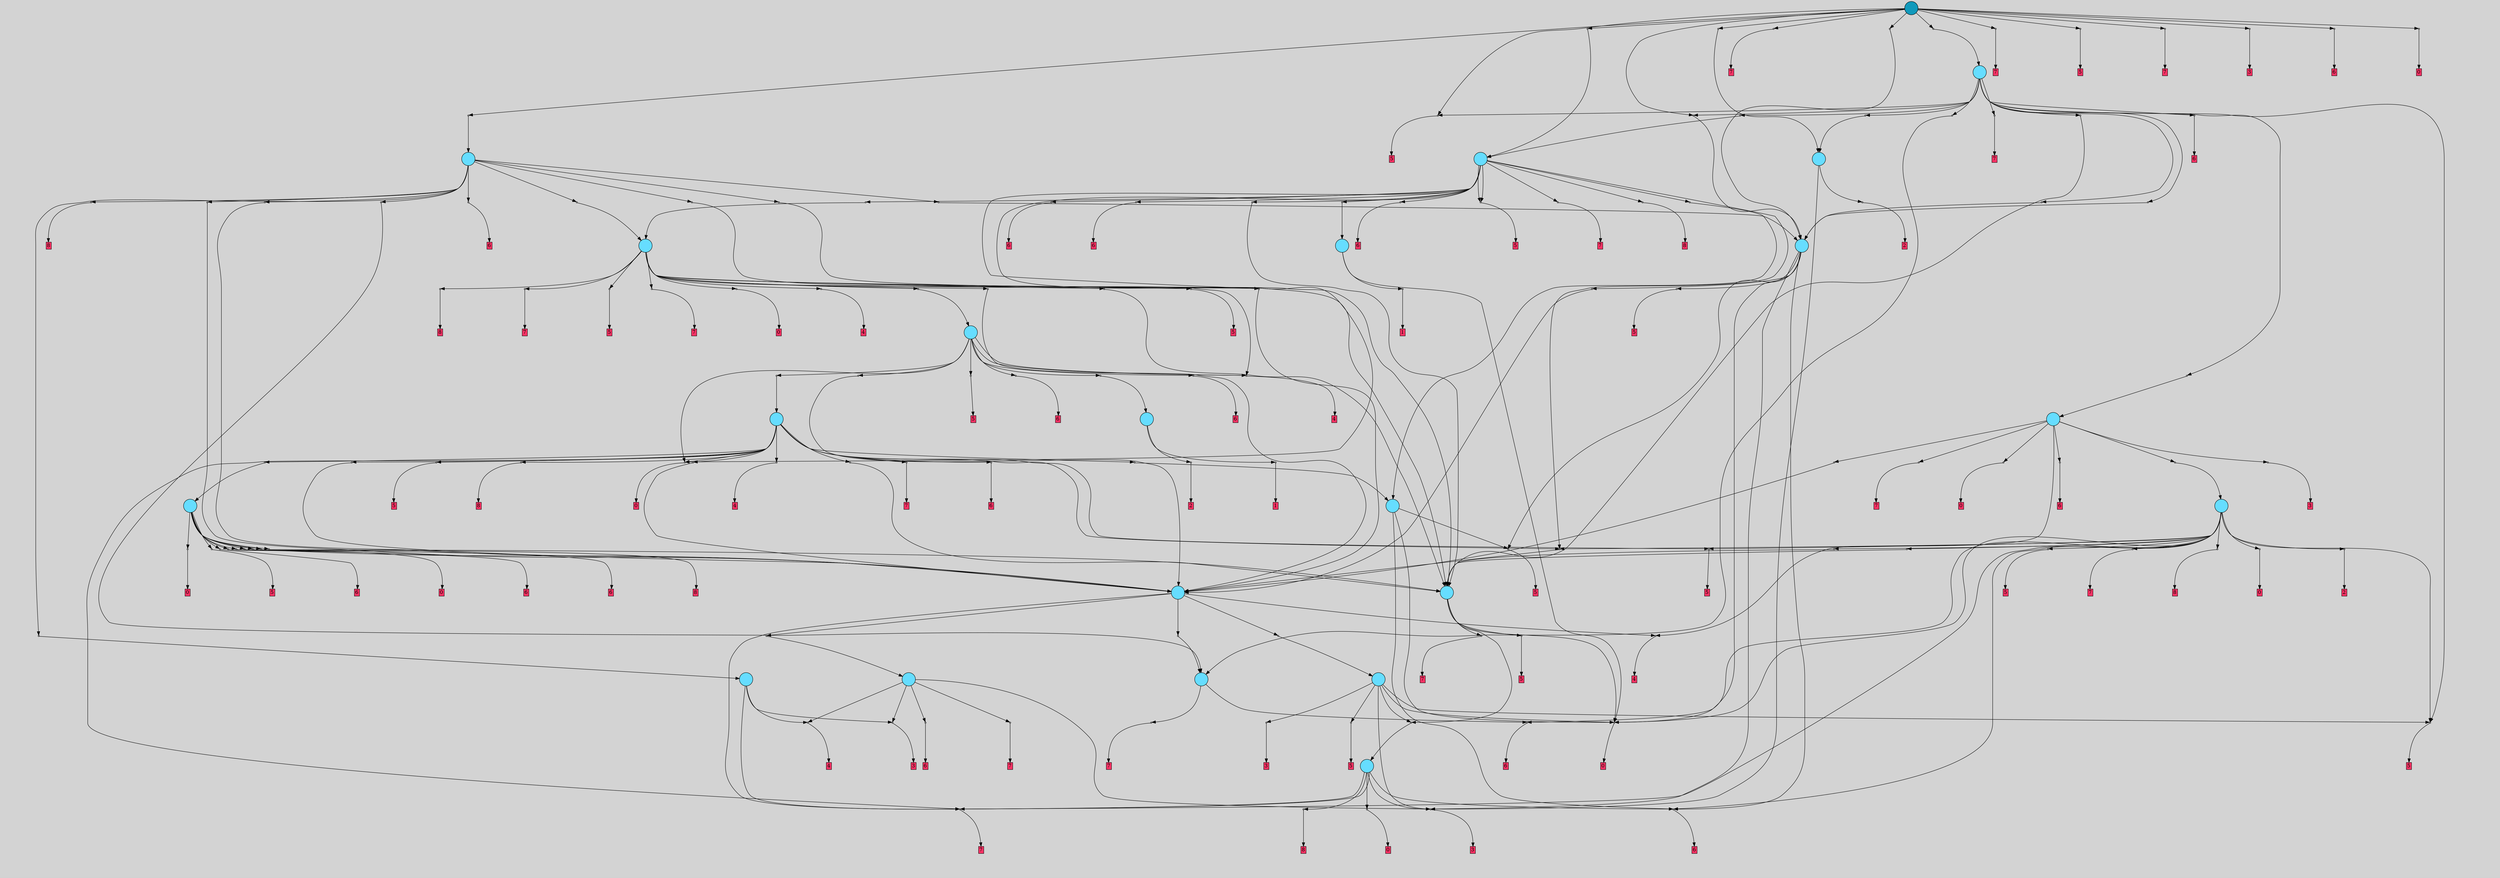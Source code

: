 // File exported with GEGELATI v1.3.1
// On the 2024-04-09 22:13:57
// With the File::TPGGraphDotExporter
digraph{
	graph[pad = "0.212, 0.055" bgcolor = lightgray]
	node[shape=circle style = filled label = ""]
		T0 [fillcolor="#66ddff"]
		T1 [fillcolor="#66ddff"]
		T2 [fillcolor="#66ddff"]
		T3 [fillcolor="#66ddff"]
		T5 [fillcolor="#66ddff"]
		T6 [fillcolor="#66ddff"]
		T15 [fillcolor="#66ddff"]
		T26 [fillcolor="#66ddff"]
		T75 [fillcolor="#66ddff"]
		T90 [fillcolor="#66ddff"]
		T131 [fillcolor="#66ddff"]
		T207 [fillcolor="#66ddff"]
		T268 [fillcolor="#66ddff"]
		T278 [fillcolor="#66ddff"]
		T345 [fillcolor="#66ddff"]
		T347 [fillcolor="#66ddff"]
		T460 [fillcolor="#66ddff"]
		T498 [fillcolor="#66ddff"]
		T608 [fillcolor="#66ddff"]
		T654 [fillcolor="#66ddff"]
		T725 [fillcolor="#66ddff"]
		T749 [fillcolor="#1199bb"]
		P15813 [fillcolor="#cccccc" shape=point] //
		I15813 [shape=box style=invis label="1|1&3|4#0|1#0|6#1|6&#92;n8|0&4|0#3|3#4|3#4|1&#92;n3|0&3|1#2|7#0|6#0|6&#92;n3|0&0|6#3|5#1|6#0|1&#92;n6|5&1|1#3|5#3|0#4|6&#92;n0|3&3|0#0|4#3|3#4|7&#92;n4|0&1|4#2|4#0|1#2|0&#92;n7|3&3|4#4|1#1|0#2|1&#92;n1|7&4|4#3|6#3|3#2|3&#92;n"]
		P15813 -> I15813[style=invis]
		A10304 [fillcolor="#ff3366" shape=box margin=0.03 width=0 height=0 label="0"]
		T0 -> P15813 -> A10304
		P15814 [fillcolor="#cccccc" shape=point] //
		I15814 [shape=box style=invis label="8|5&0|0#3|7#4|0#1|7&#92;n7|4&3|6#4|0#1|5#2|0&#92;n6|0&3|0#4|0#3|5#4|7&#92;n"]
		P15814 -> I15814[style=invis]
		A10305 [fillcolor="#ff3366" shape=box margin=0.03 width=0 height=0 label="1"]
		T0 -> P15814 -> A10305
		P15815 [fillcolor="#cccccc" shape=point] //
		I15815 [shape=box style=invis label="8|0&1|0#2|7#3|1#4|3&#92;n2|5&1|6#3|2#2|2#4|5&#92;n4|4&0|2#0|7#2|1#0|3&#92;n1|4&2|1#2|2#0|0#3|7&#92;n2|4&0|7#3|5#1|0#2|3&#92;n4|0&0|0#4|2#2|0#4|1&#92;n1|0&0|7#0|3#2|7#0|6&#92;n"]
		P15815 -> I15815[style=invis]
		A10306 [fillcolor="#ff3366" shape=box margin=0.03 width=0 height=0 label="1"]
		T1 -> P15815 -> A10306
		P15816 [fillcolor="#cccccc" shape=point] //
		I15816 [shape=box style=invis label="3|6&0|4#3|6#0|2#2|5&#92;n2|7&0|0#0|5#1|5#0|7&#92;n2|0&1|6#2|2#0|2#2|6&#92;n4|1&2|4#4|6#3|4#4|3&#92;n5|2&1|3#1|6#0|2#2|1&#92;n4|7&1|5#1|7#1|2#1|7&#92;n3|5&3|3#0|2#4|3#1|0&#92;n"]
		P15816 -> I15816[style=invis]
		A10307 [fillcolor="#ff3366" shape=box margin=0.03 width=0 height=0 label="2"]
		T1 -> P15816 -> A10307
		P15817 [fillcolor="#cccccc" shape=point] //
		I15817 [shape=box style=invis label="0|0&2|2#3|3#2|4#0|5&#92;n4|6&1|5#3|6#4|7#2|5&#92;n"]
		P15817 -> I15817[style=invis]
		A10308 [fillcolor="#ff3366" shape=box margin=0.03 width=0 height=0 label="2"]
		T2 -> P15817 -> A10308
		P15818 [fillcolor="#cccccc" shape=point] //
		I15818 [shape=box style=invis label="2|0&1|4#4|6#2|6#0|7&#92;n2|4&0|5#2|3#3|4#0|0&#92;n1|2&0|5#4|0#2|5#0|3&#92;n"]
		P15818 -> I15818[style=invis]
		A10309 [fillcolor="#ff3366" shape=box margin=0.03 width=0 height=0 label="3"]
		T2 -> P15818 -> A10309
		P15819 [fillcolor="#cccccc" shape=point] //
		I15819 [shape=box style=invis label="0|5&3|3#1|4#3|1#2|4&#92;n3|4&4|2#2|5#4|7#0|2&#92;n7|7&3|3#1|3#0|6#1|7&#92;n1|0&4|5#2|7#1|1#2|1&#92;n3|2&1|6#3|1#4|6#4|1&#92;n8|6&1|3#4|0#1|6#1|4&#92;n8|6&4|3#0|2#1|2#3|4&#92;n4|2&3|2#2|1#0|7#4|5&#92;n0|1&4|3#0|7#1|1#2|4&#92;n1|4&3|6#0|7#0|4#0|5&#92;n"]
		P15819 -> I15819[style=invis]
		A10310 [fillcolor="#ff3366" shape=box margin=0.03 width=0 height=0 label="3"]
		T3 -> P15819 -> A10310
		P15820 [fillcolor="#cccccc" shape=point] //
		I15820 [shape=box style=invis label="8|6&0|2#4|4#1|4#4|4&#92;n2|6&4|0#1|7#3|2#2|0&#92;n3|2&1|4#4|4#0|4#2|3&#92;n7|0&4|5#4|3#4|3#2|2&#92;n"]
		P15820 -> I15820[style=invis]
		A10311 [fillcolor="#ff3366" shape=box margin=0.03 width=0 height=0 label="4"]
		T3 -> P15820 -> A10311
		P15821 [fillcolor="#cccccc" shape=point] //
		I15821 [shape=box style=invis label="5|2&0|5#3|2#3|4#1|7&#92;n4|7&2|2#1|2#2|4#2|7&#92;n5|2&0|0#4|3#3|3#4|6&#92;n2|3&1|4#1|4#2|0#2|0&#92;n8|4&3|7#1|4#3|3#4|1&#92;n5|5&4|2#2|6#3|6#2|2&#92;n"]
		P15821 -> I15821[style=invis]
		A10312 [fillcolor="#ff3366" shape=box margin=0.03 width=0 height=0 label="5"]
		T5 -> P15821 -> A10312
		P15822 [fillcolor="#cccccc" shape=point] //
		I15822 [shape=box style=invis label="6|3&4|4#1|5#0|7#1|2&#92;n8|7&4|5#1|1#0|5#0|5&#92;n6|2&2|3#4|2#4|6#3|6&#92;n1|7&0|6#0|0#4|6#1|6&#92;n0|2&4|4#0|0#4|4#4|7&#92;n0|7&0|1#0|7#2|1#4|0&#92;n"]
		P15822 -> I15822[style=invis]
		A10313 [fillcolor="#ff3366" shape=box margin=0.03 width=0 height=0 label="6"]
		T5 -> P15822 -> A10313
		P15823 [fillcolor="#cccccc" shape=point] //
		I15823 [shape=box style=invis label="8|4&0|4#0|0#4|1#1|7&#92;n"]
		P15823 -> I15823[style=invis]
		A10314 [fillcolor="#ff3366" shape=box margin=0.03 width=0 height=0 label="6"]
		T6 -> P15823 -> A10314
		P15824 [fillcolor="#cccccc" shape=point] //
		I15824 [shape=box style=invis label="8|2&3|1#1|2#4|1#0|2&#92;n8|3&4|0#4|1#4|2#4|4&#92;n7|4&2|7#4|4#4|3#0|2&#92;n8|0&3|7#1|1#0|5#3|2&#92;n7|3&3|6#0|7#3|5#1|6&#92;n7|7&0|0#4|2#3|5#2|6&#92;n4|5&1|0#2|2#3|6#2|3&#92;n3|2&2|3#2|6#2|6#0|5&#92;n3|0&2|5#1|0#4|4#0|3&#92;n"]
		P15824 -> I15824[style=invis]
		A10315 [fillcolor="#ff3366" shape=box margin=0.03 width=0 height=0 label="7"]
		T6 -> P15824 -> A10315
		P15825 [fillcolor="#cccccc" shape=point] //
		I15825 [shape=box style=invis label="1|5&2|3#1|0#3|7#2|6&#92;n"]
		P15825 -> I15825[style=invis]
		A10316 [fillcolor="#ff3366" shape=box margin=0.03 width=0 height=0 label="7"]
		T3 -> P15825 -> A10316
		T5 -> P15813
		T15 -> P15819
		T15 -> P15820
		T15 -> P15818
		P15826 [fillcolor="#cccccc" shape=point] //
		I15826 [shape=box style=invis label="6|3&4|4#1|5#0|7#1|2&#92;n8|7&4|5#1|1#0|5#3|5&#92;n0|7&0|1#0|7#2|1#4|0&#92;n1|7&0|6#0|0#4|6#1|6&#92;n6|2&2|3#4|2#4|6#3|6&#92;n"]
		P15826 -> I15826[style=invis]
		A10317 [fillcolor="#ff3366" shape=box margin=0.03 width=0 height=0 label="6"]
		T15 -> P15826 -> A10317
		P15827 [fillcolor="#cccccc" shape=point] //
		I15827 [shape=box style=invis label="1|3&2|3#1|0#3|7#2|6&#92;n"]
		P15827 -> I15827[style=invis]
		A10318 [fillcolor="#ff3366" shape=box margin=0.03 width=0 height=0 label="7"]
		T15 -> P15827 -> A10318
		P15828 [fillcolor="#cccccc" shape=point] //
		I15828 [shape=box style=invis label="5|4&1|6#2|3#0|1#1|1&#92;n0|1&4|2#1|1#4|3#4|4&#92;n3|5&0|5#0|2#1|2#1|6&#92;n3|7&2|5#3|7#4|3#3|6&#92;n1|7&2|4#0|7#1|2#3|3&#92;n1|4&0|3#0|6#2|7#1|6&#92;n"]
		P15828 -> I15828[style=invis]
		A10319 [fillcolor="#ff3366" shape=box margin=0.03 width=0 height=0 label="8"]
		T26 -> P15828 -> A10319
		T26 -> P15822
		T26 -> P15818
		P15829 [fillcolor="#cccccc" shape=point] //
		I15829 [shape=box style=invis label="1|1&3|4#0|1#0|6#1|6&#92;n8|0&4|0#3|3#4|3#4|1&#92;n3|0&3|1#2|7#0|6#0|6&#92;n3|0&0|6#3|5#1|6#0|1&#92;n6|5&1|1#3|5#3|0#4|6&#92;n4|0&1|4#2|4#0|1#2|0&#92;n0|3&3|0#0|4#3|3#4|7&#92;n7|3&3|4#4|1#1|0#2|1&#92;n1|7&4|4#4|6#3|3#2|3&#92;n"]
		P15829 -> I15829[style=invis]
		A10320 [fillcolor="#ff3366" shape=box margin=0.03 width=0 height=0 label="0"]
		T26 -> P15829 -> A10320
		T26 -> P15825
		T26 -> P15825
		T75 -> P15813
		P15830 [fillcolor="#cccccc" shape=point] //
		I15830 [shape=box style=invis label="1|2&0|5#4|0#2|4#0|3&#92;n0|2&1|5#0|7#3|4#2|5&#92;n2|0&1|4#4|6#2|6#0|7&#92;n"]
		P15830 -> I15830[style=invis]
		A10321 [fillcolor="#ff3366" shape=box margin=0.03 width=0 height=0 label="3"]
		T75 -> P15830 -> A10321
		P15831 [fillcolor="#cccccc" shape=point] //
		I15831 [shape=box style=invis label="8|4&3|7#1|4#3|3#4|1&#92;n4|7&2|2#1|2#2|4#2|7&#92;n5|2&0|0#4|3#3|3#4|6&#92;n2|3&1|4#1|4#2|0#2|0&#92;n8|1&0|4#3|2#4|7#2|3&#92;n5|2&0|5#3|2#3|4#1|7&#92;n"]
		P15831 -> I15831[style=invis]
		A10322 [fillcolor="#ff3366" shape=box margin=0.03 width=0 height=0 label="5"]
		T75 -> P15831 -> A10322
		P15832 [fillcolor="#cccccc" shape=point] //
		I15832 [shape=box style=invis label="0|6&2|7#4|6#1|1#3|5&#92;n8|7&2|2#0|6#4|6#3|0&#92;n0|2&4|4#1|3#3|4#3|3&#92;n3|6&4|2#2|4#2|7#0|4&#92;n6|7&2|0#1|4#0|5#3|7&#92;n4|0&3|2#4|1#3|1#2|4&#92;n"]
		P15832 -> I15832[style=invis]
		T75 -> P15832 -> T26
		P15833 [fillcolor="#cccccc" shape=point] //
		I15833 [shape=box style=invis label="1|1&2|7#1|3#3|7#3|0&#92;n8|1&3|4#1|3#1|6#0|7&#92;n5|0&2|0#4|5#4|5#1|4&#92;n6|1&3|3#2|5#4|6#1|4&#92;n3|5&1|6#1|4#2|2#1|6&#92;n2|2&0|5#1|3#2|7#2|5&#92;n3|2&0|6#2|2#2|5#3|0&#92;n6|3&4|3#4|3#2|5#0|4&#92;n0|1&0|0#0|6#2|0#1|5&#92;n5|4&2|5#0|1#0|6#2|2&#92;n"]
		P15833 -> I15833[style=invis]
		A10323 [fillcolor="#ff3366" shape=box margin=0.03 width=0 height=0 label="5"]
		T75 -> P15833 -> A10323
		T75 -> P15818
		P15834 [fillcolor="#cccccc" shape=point] //
		I15834 [shape=box style=invis label="1|1&2|7#1|3#0|7#3|0&#92;n8|1&3|4#1|3#1|6#0|7&#92;n5|0&2|0#4|5#4|5#1|4&#92;n6|1&3|3#2|5#4|6#1|4&#92;n3|5&1|6#1|4#2|2#1|6&#92;n2|2&0|5#1|3#2|7#2|5&#92;n6|3&4|3#4|3#2|5#0|4&#92;n0|1&0|0#0|6#2|0#0|5&#92;n5|4&2|5#0|1#0|6#2|2&#92;n"]
		P15834 -> I15834[style=invis]
		A10324 [fillcolor="#ff3366" shape=box margin=0.03 width=0 height=0 label="5"]
		T90 -> P15834 -> A10324
		T90 -> P15832
		P15835 [fillcolor="#cccccc" shape=point] //
		I15835 [shape=box style=invis label="0|2&0|5#3|6#4|4#1|5&#92;n2|0&4|3#1|1#2|7#4|2&#92;n1|7&2|2#4|3#2|1#3|0&#92;n2|6&0|3#0|1#0|1#2|6&#92;n7|6&2|1#2|0#2|2#3|4&#92;n2|3&4|6#0|0#0|5#2|5&#92;n1|4&3|7#1|2#2|3#2|2&#92;n4|2&1|6#3|2#3|4#2|6&#92;n6|5&0|7#1|4#2|3#0|3&#92;n3|5&4|3#2|7#1|0#2|2&#92;n"]
		P15835 -> I15835[style=invis]
		A10325 [fillcolor="#ff3366" shape=box margin=0.03 width=0 height=0 label="7"]
		T90 -> P15835 -> A10325
		T90 -> P15813
		P15836 [fillcolor="#cccccc" shape=point] //
		I15836 [shape=box style=invis label="0|7&0|1#0|7#2|1#4|0&#92;n1|7&4|7#2|2#4|7#1|3&#92;n6|3&4|4#3|5#0|7#1|0&#92;n1|7&0|6#0|0#4|6#1|6&#92;n6|2&2|3#1|2#4|6#3|6&#92;n1|0&3|0#3|7#0|7#1|5&#92;n0|7&4|0#0|3#4|3#0|1&#92;n"]
		P15836 -> I15836[style=invis]
		T131 -> P15836 -> T75
		P15837 [fillcolor="#cccccc" shape=point] //
		I15837 [shape=box style=invis label="3|6&1|7#4|7#4|0#4|3&#92;n6|3&1|7#3|7#0|5#3|5&#92;n2|5&2|2#0|3#1|7#2|6&#92;n6|4&2|2#2|6#0|1#0|3&#92;n6|5&4|6#2|5#3|6#0|6&#92;n"]
		P15837 -> I15837[style=invis]
		A10326 [fillcolor="#ff3366" shape=box margin=0.03 width=0 height=0 label="4"]
		T131 -> P15837 -> A10326
		P15838 [fillcolor="#cccccc" shape=point] //
		I15838 [shape=box style=invis label="3|6&0|4#3|6#0|2#2|5&#92;n2|7&0|0#0|5#1|5#0|7&#92;n4|1&2|4#4|6#3|4#4|1&#92;n5|2&1|3#1|6#0|2#2|1&#92;n3|5&3|3#0|2#4|3#1|0&#92;n4|7&1|5#1|7#1|2#1|7&#92;n"]
		P15838 -> I15838[style=invis]
		T131 -> P15838 -> T6
		T131 -> P15825
		P15839 [fillcolor="#cccccc" shape=point] //
		I15839 [shape=box style=invis label="1|2&0|5#4|0#2|5#4|3&#92;n2|0&2|4#4|6#2|6#0|7&#92;n3|0&2|2#0|2#2|5#2|1&#92;n"]
		P15839 -> I15839[style=invis]
		T131 -> P15839 -> T15
		P15840 [fillcolor="#cccccc" shape=point] //
		I15840 [shape=box style=invis label="7|4&0|1#4|6#3|7#2|0&#92;n0|6&0|1#0|7#2|1#4|0&#92;n6|5&1|4#0|4#1|5#1|7&#92;n6|0&1|3#4|2#4|0#0|6&#92;n1|1&1|5#1|1#1|5#3|2&#92;n6|7&4|4#1|5#2|7#1|6&#92;n8|5&3|6#0|1#4|3#2|7&#92;n5|2&3|0#3|1#0|1#1|2&#92;n"]
		P15840 -> I15840[style=invis]
		T207 -> P15840 -> T131
		T207 -> P15821
		T207 -> P15818
		T207 -> P15813
		P15841 [fillcolor="#cccccc" shape=point] //
		I15841 [shape=box style=invis label="5|2&0|2#4|3#3|3#4|6&#92;n4|7&2|2#1|2#2|4#2|7&#92;n8|4&3|7#1|4#3|3#4|1&#92;n8|1&0|4#3|2#4|7#2|3&#92;n5|2&0|5#3|2#3|4#1|7&#92;n"]
		P15841 -> I15841[style=invis]
		A10327 [fillcolor="#ff3366" shape=box margin=0.03 width=0 height=0 label="5"]
		T207 -> P15841 -> A10327
		T207 -> P15822
		P15842 [fillcolor="#cccccc" shape=point] //
		I15842 [shape=box style=invis label="1|1&3|4#0|1#0|6#1|6&#92;n8|0&4|0#3|3#4|3#4|1&#92;n4|6&2|4#0|2#2|7#1|3&#92;n4|0&1|4#2|4#0|1#2|0&#92;n3|0&0|6#3|5#1|6#0|1&#92;n6|5&1|1#3|5#2|0#4|6&#92;n0|3&3|0#0|4#3|3#4|7&#92;n1|7&4|4#3|6#3|3#2|3&#92;n7|3&3|4#4|1#1|0#2|1&#92;n3|0&3|1#2|7#0|6#0|6&#92;n"]
		P15842 -> I15842[style=invis]
		A10328 [fillcolor="#ff3366" shape=box margin=0.03 width=0 height=0 label="0"]
		T268 -> P15842 -> A10328
		P15843 [fillcolor="#cccccc" shape=point] //
		I15843 [shape=box style=invis label="1|1&0|6#0|7#4|5#1|6&#92;n6|2&0|2#0|3#0|0#2|6&#92;n0|6&4|5#0|0#4|4#4|7&#92;n6|0&0|5#2|3#4|2#0|5&#92;n"]
		P15843 -> I15843[style=invis]
		A10329 [fillcolor="#ff3366" shape=box margin=0.03 width=0 height=0 label="6"]
		T268 -> P15843 -> A10329
		P15844 [fillcolor="#cccccc" shape=point] //
		I15844 [shape=box style=invis label="4|5&3|0#2|6#0|1#3|6&#92;n3|5&0|1#1|5#3|0#1|6&#92;n3|4&4|2#2|5#1|6#1|5&#92;n5|2&0|3#2|4#3|3#1|7&#92;n0|4&3|2#1|1#3|3#1|7&#92;n5|0&3|0#4|3#1|1#4|6&#92;n5|2&0|3#2|3#2|1#1|2&#92;n1|3&0|5#0|5#0|4#4|3&#92;n"]
		P15844 -> I15844[style=invis]
		A10330 [fillcolor="#ff3366" shape=box margin=0.03 width=0 height=0 label="6"]
		T268 -> P15844 -> A10330
		P15845 [fillcolor="#cccccc" shape=point] //
		I15845 [shape=box style=invis label="1|1&3|4#0|1#0|6#1|6&#92;n8|0&4|0#3|3#4|3#4|1&#92;n6|5&1|1#2|5#3|0#4|6&#92;n3|0&0|6#3|5#1|6#0|1&#92;n3|0&3|1#2|7#0|6#0|6&#92;n0|3&3|0#0|4#3|3#4|7&#92;n7|3&3|4#4|1#1|0#2|1&#92;n1|7&4|4#3|6#3|3#2|3&#92;n1|1&1|7#2|1#4|0#2|6&#92;n"]
		P15845 -> I15845[style=invis]
		A10331 [fillcolor="#ff3366" shape=box margin=0.03 width=0 height=0 label="0"]
		T268 -> P15845 -> A10331
		P15846 [fillcolor="#cccccc" shape=point] //
		I15846 [shape=box style=invis label="2|0&3|2#1|5#2|1#4|5&#92;n1|6&1|7#3|7#2|0#3|0&#92;n6|7&4|7#2|2#1|4#2|1&#92;n3|1&1|6#4|4#2|2#1|6&#92;n1|6&4|2#1|5#3|4#2|0&#92;n5|2&1|0#4|3#1|6#4|5&#92;n2|6&1|3#2|1#1|7#1|7&#92;n1|2&4|7#0|3#3|7#3|0&#92;n"]
		P15846 -> I15846[style=invis]
		A10332 [fillcolor="#ff3366" shape=box margin=0.03 width=0 height=0 label="5"]
		T268 -> P15846 -> A10332
		P15847 [fillcolor="#cccccc" shape=point] //
		I15847 [shape=box style=invis label="1|1&1|5#1|1#1|5#3|2&#92;n7|4&0|1#4|6#3|7#2|0&#92;n6|5&1|4#0|4#1|5#1|7&#92;n2|4&3|7#3|4#3|3#2|4&#92;n0|6&0|1#0|7#2|1#4|0&#92;n6|7&4|4#1|5#2|7#1|6&#92;n6|0&1|3#4|2#4|0#0|6&#92;n"]
		P15847 -> I15847[style=invis]
		T268 -> P15847 -> T131
		P15848 [fillcolor="#cccccc" shape=point] //
		I15848 [shape=box style=invis label="0|2&3|4#0|0#4|4#4|7&#92;n5|0&3|5#4|1#2|4#3|3&#92;n4|3&0|2#2|6#1|4#0|7&#92;n5|7&4|5#1|1#0|5#0|5&#92;n4|3&1|1#1|0#4|3#4|7&#92;n0|1&4|0#4|4#0|7#1|7&#92;n4|2&0|6#0|0#4|0#1|6&#92;n6|2&2|3#4|2#0|6#3|6&#92;n"]
		P15848 -> I15848[style=invis]
		A10333 [fillcolor="#ff3366" shape=box margin=0.03 width=0 height=0 label="6"]
		T268 -> P15848 -> A10333
		P15849 [fillcolor="#cccccc" shape=point] //
		I15849 [shape=box style=invis label="5|4&2|5#3|1#0|6#2|2&#92;n5|0&2|0#4|5#4|5#1|4&#92;n0|4&0|0#0|6#2|0#1|7&#92;n6|4&4|6#2|1#0|7#1|5&#92;n8|2&0|2#1|3#1|7#2|5&#92;n8|1&3|4#0|3#1|6#0|7&#92;n3|0&0|0#3|3#0|5#3|3&#92;n0|6&4|4#4|6#2|1#0|3&#92;n6|3&1|3#4|3#2|5#2|4&#92;n8|0&2|6#3|1#2|1#2|6&#92;n"]
		P15849 -> I15849[style=invis]
		T268 -> P15849 -> T90
		P15850 [fillcolor="#cccccc" shape=point] //
		I15850 [shape=box style=invis label="1|3&4|0#1|3#0|1#3|2&#92;n0|1&2|4#1|7#4|1#4|2&#92;n7|0&0|7#2|0#0|3#3|0&#92;n"]
		P15850 -> I15850[style=invis]
		A10334 [fillcolor="#ff3366" shape=box margin=0.03 width=0 height=0 label="8"]
		T268 -> P15850 -> A10334
		P15851 [fillcolor="#cccccc" shape=point] //
		I15851 [shape=box style=invis label="5|0&2|0#4|5#4|5#1|4&#92;n3|3&0|5#3|1#0|1#1|3&#92;n5|4&2|5#3|1#0|6#2|2&#92;n0|1&0|0#0|6#2|0#1|7&#92;n8|2&0|2#1|3#1|7#2|5&#92;n8|1&3|4#0|3#1|6#0|7&#92;n3|0&0|0#3|3#0|5#3|3&#92;n8|0&2|6#3|1#2|1#2|6&#92;n6|3&1|3#4|3#2|5#2|4&#92;n0|6&4|6#4|6#2|1#0|3&#92;n"]
		P15851 -> I15851[style=invis]
		T278 -> P15851 -> T90
		P15852 [fillcolor="#cccccc" shape=point] //
		I15852 [shape=box style=invis label="1|1&2|7#1|3#3|7#3|0&#92;n8|1&3|4#1|3#1|6#0|7&#92;n5|4&2|5#0|1#0|6#2|2&#92;n6|1&3|3#2|5#4|6#1|4&#92;n3|5&1|6#1|4#2|6#1|6&#92;n5|0&2|1#3|5#0|6#4|5&#92;n5|0&2|0#4|5#4|6#1|4&#92;n3|2&0|6#2|2#2|5#3|0&#92;n6|3&4|3#4|3#2|5#0|4&#92;n0|1&0|0#0|6#2|0#1|5&#92;n"]
		P15852 -> I15852[style=invis]
		A10335 [fillcolor="#ff3366" shape=box margin=0.03 width=0 height=0 label="5"]
		T278 -> P15852 -> A10335
		P15853 [fillcolor="#cccccc" shape=point] //
		I15853 [shape=box style=invis label="0|0&3|1#0|5#4|7#2|6&#92;n"]
		P15853 -> I15853[style=invis]
		A10336 [fillcolor="#ff3366" shape=box margin=0.03 width=0 height=0 label="7"]
		T278 -> P15853 -> A10336
		P15854 [fillcolor="#cccccc" shape=point] //
		I15854 [shape=box style=invis label="2|0&3|2#1|5#2|1#4|5&#92;n1|6&1|7#4|7#2|0#3|0&#92;n3|1&1|6#4|4#2|2#1|6&#92;n1|2&4|7#0|3#3|7#3|0&#92;n5|2&1|0#4|3#1|6#4|5&#92;n2|6&1|3#2|1#1|7#1|7&#92;n1|6&4|2#1|5#3|4#2|0&#92;n"]
		P15854 -> I15854[style=invis]
		A10337 [fillcolor="#ff3366" shape=box margin=0.03 width=0 height=0 label="5"]
		T278 -> P15854 -> A10337
		T278 -> P15833
		P15855 [fillcolor="#cccccc" shape=point] //
		I15855 [shape=box style=invis label="7|0&0|7#2|0#0|3#3|0&#92;n0|1&2|4#1|7#4|1#4|2&#92;n5|3&4|5#4|5#1|2#1|6&#92;n1|4&4|0#1|3#0|1#3|2&#92;n"]
		P15855 -> I15855[style=invis]
		A10338 [fillcolor="#ff3366" shape=box margin=0.03 width=0 height=0 label="8"]
		T278 -> P15855 -> A10338
		P15856 [fillcolor="#cccccc" shape=point] //
		I15856 [shape=box style=invis label="7|4&0|1#4|6#3|7#2|0&#92;n3|5&0|0#1|4#3|6#0|7&#92;n1|1&1|5#1|1#3|5#3|2&#92;n6|5&1|4#0|4#1|5#1|7&#92;n0|6&0|1#0|7#2|1#4|0&#92;n6|0&1|3#4|2#4|0#0|6&#92;n6|7&4|4#1|5#2|7#1|6&#92;n1|7&4|7#3|7#0|0#3|2&#92;n"]
		P15856 -> I15856[style=invis]
		T278 -> P15856 -> T131
		T278 -> P15822
		P15857 [fillcolor="#cccccc" shape=point] //
		I15857 [shape=box style=invis label="8|0&4|0#3|3#2|3#4|1&#92;n7|3&3|4#4|1#1|0#2|1&#92;n0|3&3|0#0|4#3|3#4|7&#92;n6|5&1|1#3|5#3|0#4|6&#92;n3|0&0|6#3|5#1|6#0|1&#92;n4|0&1|4#2|4#0|1#2|0&#92;n3|0&3|1#2|7#0|6#0|6&#92;n1|7&4|4#3|6#3|7#2|3&#92;n1|1&4|5#4|5#4|3#1|6&#92;n"]
		P15857 -> I15857[style=invis]
		A10339 [fillcolor="#ff3366" shape=box margin=0.03 width=0 height=0 label="0"]
		T278 -> P15857 -> A10339
		T278 -> P15825
		P15858 [fillcolor="#cccccc" shape=point] //
		I15858 [shape=box style=invis label="5|0&2|7#4|5#4|5#1|4&#92;n3|3&0|5#3|1#0|1#1|3&#92;n5|4&2|5#3|1#0|6#2|2&#92;n0|1&0|0#0|6#2|0#1|7&#92;n0|6&4|6#4|6#2|1#0|3&#92;n3|0&0|0#3|3#0|5#3|3&#92;n8|0&2|6#3|1#2|1#2|6&#92;n6|3&1|3#4|3#2|5#2|4&#92;n8|2&0|2#1|3#1|7#2|5&#92;n"]
		P15858 -> I15858[style=invis]
		T278 -> P15858 -> T90
		T278 -> P15813
		P15859 [fillcolor="#cccccc" shape=point] //
		I15859 [shape=box style=invis label="3|1&4|6#1|6#3|1#2|4&#92;n6|4&3|0#2|0#2|3#1|1&#92;n4|1&1|5#4|5#2|7#3|5&#92;n3|6&1|3#0|2#3|2#2|1&#92;n4|0&3|0#0|6#4|4#2|2&#92;n"]
		P15859 -> I15859[style=invis]
		A10340 [fillcolor="#ff3366" shape=box margin=0.03 width=0 height=0 label="2"]
		T278 -> P15859 -> A10340
		T278 -> P15823
		T345 -> P15837
		P15860 [fillcolor="#cccccc" shape=point] //
		I15860 [shape=box style=invis label="1|0&0|6#4|7#3|5#0|3&#92;n"]
		P15860 -> I15860[style=invis]
		A10341 [fillcolor="#ff3366" shape=box margin=0.03 width=0 height=0 label="3"]
		T345 -> P15860 -> A10341
		P15861 [fillcolor="#cccccc" shape=point] //
		I15861 [shape=box style=invis label="1|5&1|3#1|0#4|7#2|6&#92;n2|3&2|4#4|5#4|0#4|0&#92;n6|0&1|4#2|0#1|6#2|4&#92;n4|5&1|0#0|4#1|7#3|1&#92;n8|3&3|0#2|0#0|4#2|3&#92;n"]
		P15861 -> I15861[style=invis]
		A10342 [fillcolor="#ff3366" shape=box margin=0.03 width=0 height=0 label="7"]
		T345 -> P15861 -> A10342
		P15862 [fillcolor="#cccccc" shape=point] //
		I15862 [shape=box style=invis label="4|0&1|4#2|4#0|1#0|0&#92;n3|1&4|4#0|0#1|4#2|2&#92;n8|7&1|0#2|4#1|4#0|0&#92;n8|1&1|6#4|6#0|7#0|6&#92;n3|0&0|6#3|5#1|6#0|1&#92;n"]
		P15862 -> I15862[style=invis]
		A10343 [fillcolor="#ff3366" shape=box margin=0.03 width=0 height=0 label="0"]
		T345 -> P15862 -> A10343
		P15863 [fillcolor="#cccccc" shape=point] //
		I15863 [shape=box style=invis label="6|2&0|3#4|2#4|6#3|6&#92;n6|0&1|2#4|5#3|5#1|6&#92;n6|3&4|4#1|5#0|7#1|2&#92;n6|5&4|5#3|2#2|6#0|6&#92;n"]
		P15863 -> I15863[style=invis]
		T345 -> P15863 -> T278
		P15864 [fillcolor="#cccccc" shape=point] //
		I15864 [shape=box style=invis label="6|7&4|4#1|5#2|7#1|6&#92;n7|4&0|1#4|6#3|7#3|0&#92;n0|6&2|1#0|7#2|1#4|0&#92;n6|0&1|3#4|2#4|0#0|6&#92;n1|3&4|7#0|7#3|2#2|7&#92;n1|0&0|6#2|0#4|3#0|4&#92;n1|7&4|7#3|7#0|0#3|2&#92;n7|1&4|3#4|2#3|5#3|4&#92;n"]
		P15864 -> I15864[style=invis]
		T345 -> P15864 -> T131
		P15865 [fillcolor="#cccccc" shape=point] //
		I15865 [shape=box style=invis label="5|6&4|4#0|4#4|0#2|5&#92;n1|3&2|3#2|2#3|0#3|0&#92;n4|4&3|4#2|1#2|3#1|0&#92;n8|7&0|2#3|0#2|1#4|1&#92;n0|2&4|4#0|3#4|4#1|7&#92;n5|0&3|7#1|6#3|7#4|6&#92;n1|2&2|5#1|7#3|1#4|6&#92;n2|6&3|1#4|5#1|7#4|2&#92;n"]
		P15865 -> I15865[style=invis]
		A10344 [fillcolor="#ff3366" shape=box margin=0.03 width=0 height=0 label="6"]
		T345 -> P15865 -> A10344
		P15866 [fillcolor="#cccccc" shape=point] //
		I15866 [shape=box style=invis label="1|0&2|1#1|5#2|1#1|0&#92;n6|4&2|2#2|6#0|1#0|3&#92;n2|5&2|2#0|3#1|7#2|6&#92;n6|3&1|7#3|7#0|5#1|5&#92;n6|5&4|6#2|5#3|6#1|6&#92;n"]
		P15866 -> I15866[style=invis]
		A10345 [fillcolor="#ff3366" shape=box margin=0.03 width=0 height=0 label="4"]
		T347 -> P15866 -> A10345
		T347 -> P15854
		P15867 [fillcolor="#cccccc" shape=point] //
		I15867 [shape=box style=invis label="0|0&2|1#4|1#4|5#3|7&#92;n8|6&0|1#3|4#4|1#0|2&#92;n6|5&2|5#4|1#3|4#1|0&#92;n"]
		P15867 -> I15867[style=invis]
		T347 -> P15867 -> T5
		T347 -> P15856
		P15868 [fillcolor="#cccccc" shape=point] //
		I15868 [shape=box style=invis label="0|1&3|5#1|1#0|5#4|1&#92;n4|1&3|4#4|2#2|0#4|0&#92;n0|6&0|4#4|3#2|3#4|6&#92;n1|5&4|2#0|5#1|1#1|5&#92;n5|0&1|3#2|1#4|7#4|5&#92;n"]
		P15868 -> I15868[style=invis]
		A10346 [fillcolor="#ff3366" shape=box margin=0.03 width=0 height=0 label="7"]
		T347 -> P15868 -> A10346
		P15869 [fillcolor="#cccccc" shape=point] //
		I15869 [shape=box style=invis label="1|1&3|4#0|4#0|6#1|6&#92;n7|6&3|0#2|6#2|1#3|3&#92;n4|0&1|4#2|4#0|1#2|0&#92;n3|0&3|1#2|7#0|6#0|6&#92;n6|5&1|1#3|5#3|0#4|6&#92;n7|3&3|4#4|4#1|0#2|1&#92;n8|0&0|0#3|3#4|3#4|1&#92;n6|1&0|1#3|4#3|5#3|3&#92;n1|7&4|4#3|6#3|3#2|3&#92;n0|3&3|0#0|4#3|3#4|7&#92;n"]
		P15869 -> I15869[style=invis]
		A10347 [fillcolor="#ff3366" shape=box margin=0.03 width=0 height=0 label="0"]
		T347 -> P15869 -> A10347
		P15870 [fillcolor="#cccccc" shape=point] //
		I15870 [shape=box style=invis label="2|0&1|3#2|7#3|5#1|4&#92;n8|2&4|4#2|0#4|7#2|0&#92;n8|7&2|6#4|6#2|5#2|3&#92;n8|3&0|2#2|3#2|0#0|4&#92;n"]
		P15870 -> I15870[style=invis]
		T347 -> P15870 -> T131
		P15871 [fillcolor="#cccccc" shape=point] //
		I15871 [shape=box style=invis label="0|2&4|4#0|3#4|4#1|7&#92;n1|3&2|3#2|2#3|0#3|0&#92;n4|4&3|4#2|1#2|3#1|0&#92;n8|7&0|2#3|0#2|1#4|6&#92;n5|6&4|4#0|4#4|0#2|5&#92;n5|0&3|7#1|6#3|7#4|6&#92;n1|2&2|5#1|7#3|1#4|6&#92;n2|6&3|1#4|5#1|7#4|2&#92;n"]
		P15871 -> I15871[style=invis]
		A10348 [fillcolor="#ff3366" shape=box margin=0.03 width=0 height=0 label="6"]
		T347 -> P15871 -> A10348
		P15872 [fillcolor="#cccccc" shape=point] //
		I15872 [shape=box style=invis label="5|0&2|0#4|5#4|5#1|4&#92;n5|4&2|5#3|1#0|6#2|2&#92;n0|4&0|0#0|6#2|0#1|7&#92;n6|4&4|6#2|1#0|7#1|5&#92;n8|2&0|2#1|3#1|7#2|5&#92;n8|1&3|4#0|3#1|6#0|7&#92;n3|0&0|0#3|3#0|5#3|3&#92;n0|6&4|6#4|6#2|1#0|3&#92;n6|3&1|3#4|3#2|5#2|4&#92;n8|0&2|6#3|1#2|1#2|6&#92;n"]
		P15872 -> I15872[style=invis]
		T347 -> P15872 -> T90
		P15873 [fillcolor="#cccccc" shape=point] //
		I15873 [shape=box style=invis label="5|3&4|5#4|5#1|2#1|6&#92;n0|1&2|4#1|7#4|1#4|2&#92;n1|3&4|2#4|0#0|4#4|4&#92;n1|4&4|0#1|3#0|1#3|2&#92;n7|0&0|7#2|0#0|3#3|0&#92;n"]
		P15873 -> I15873[style=invis]
		T347 -> P15873 -> T268
		P15874 [fillcolor="#cccccc" shape=point] //
		I15874 [shape=box style=invis label="2|0&3|3#4|4#0|6#2|6&#92;n6|5&2|5#4|1#3|4#1|0&#92;n0|0&2|1#1|1#4|5#3|7&#92;n"]
		P15874 -> I15874[style=invis]
		A10349 [fillcolor="#ff3366" shape=box margin=0.03 width=0 height=0 label="5"]
		T347 -> P15874 -> A10349
		P15875 [fillcolor="#cccccc" shape=point] //
		I15875 [shape=box style=invis label="2|0&3|7#2|6#4|3#1|6&#92;n7|0&0|7#2|0#0|0#4|0&#92;n0|1&2|4#1|7#4|1#1|2&#92;n5|4&3|1#4|7#4|7#2|6&#92;n1|4&4|0#1|3#0|1#3|2&#92;n5|3&4|5#4|5#1|4#1|5&#92;n0|4&2|1#3|6#0|7#0|3&#92;n"]
		P15875 -> I15875[style=invis]
		A10350 [fillcolor="#ff3366" shape=box margin=0.03 width=0 height=0 label="8"]
		T347 -> P15875 -> A10350
		T347 -> P15825
		P15876 [fillcolor="#cccccc" shape=point] //
		I15876 [shape=box style=invis label="7|4&0|1#4|6#3|7#2|0&#92;n3|5&0|0#1|4#3|6#0|7&#92;n0|4&2|7#2|6#1|2#3|6&#92;n0|6&0|1#0|7#2|1#4|0&#92;n6|5&1|4#0|4#1|5#1|7&#92;n1|1&1|5#1|1#3|5#3|2&#92;n6|0&1|3#4|2#4|0#2|6&#92;n6|7&4|4#1|5#2|7#1|6&#92;n1|7&4|7#3|7#0|0#3|2&#92;n"]
		P15876 -> I15876[style=invis]
		T347 -> P15876 -> T131
		P15877 [fillcolor="#cccccc" shape=point] //
		I15877 [shape=box style=invis label="1|0&1|0#4|0#4|0#0|0&#92;n6|3&4|4#1|5#1|7#1|2&#92;n6|2&0|3#4|2#4|6#3|6&#92;n8|2&1|2#2|5#0|5#4|1&#92;n6|0&1|5#4|5#3|5#1|6&#92;n6|5&4|5#3|2#2|6#0|6&#92;n"]
		P15877 -> I15877[style=invis]
		T460 -> P15877 -> T347
		P15878 [fillcolor="#cccccc" shape=point] //
		I15878 [shape=box style=invis label="1|0&2|3#1|0#3|7#2|6&#92;n6|6&2|7#3|3#1|2#3|4&#92;n"]
		P15878 -> I15878[style=invis]
		T460 -> P15878 -> T1
		P15879 [fillcolor="#cccccc" shape=point] //
		I15879 [shape=box style=invis label="2|4&0|1#4|6#3|7#3|0&#92;n1|1&1|5#1|1#1|7#3|2&#92;n0|0&3|7#3|0#1|5#0|7&#92;n6|5&1|4#0|6#1|5#1|7&#92;n2|7&2|1#3|1#3|7#2|5&#92;n8|6&0|2#4|5#0|7#4|0&#92;n3|3&0|2#4|3#1|5#4|5&#92;n1|4&2|2#4|6#0|5#4|3&#92;n4|4&2|5#2|7#0|5#1|7&#92;n8|7&2|6#0|1#4|3#2|7&#92;n"]
		P15879 -> I15879[style=invis]
		T460 -> P15879 -> T131
		P15880 [fillcolor="#cccccc" shape=point] //
		I15880 [shape=box style=invis label="6|0&3|1#0|2#0|4#3|7&#92;n8|1&3|4#1|3#1|6#0|7&#92;n6|1&3|3#2|5#4|6#1|4&#92;n2|2&0|5#1|3#2|7#2|5&#92;n0|1&0|0#0|4#2|5#1|5&#92;n6|6&4|3#3|4#1|6#1|4&#92;n3|2&0|6#2|2#2|5#3|0&#92;n5|4&2|5#0|1#0|6#2|2&#92;n8|3&1|0#2|4#2|0#1|0&#92;n"]
		P15880 -> I15880[style=invis]
		A10351 [fillcolor="#ff3366" shape=box margin=0.03 width=0 height=0 label="5"]
		T460 -> P15880 -> A10351
		P15881 [fillcolor="#cccccc" shape=point] //
		I15881 [shape=box style=invis label="6|5&2|2#2|3#4|5#0|4&#92;n8|3&0|1#3|7#2|1#4|0&#92;n5|7&4|3#0|6#3|1#0|3&#92;n0|0&0|5#1|6#2|5#2|5&#92;n"]
		P15881 -> I15881[style=invis]
		A10352 [fillcolor="#ff3366" shape=box margin=0.03 width=0 height=0 label="6"]
		T460 -> P15881 -> A10352
		T460 -> P15869
		P15882 [fillcolor="#cccccc" shape=point] //
		I15882 [shape=box style=invis label="2|7&3|0#2|5#2|3#2|1&#92;n4|4&3|4#2|1#2|3#1|0&#92;n1|2&2|5#1|7#3|1#4|6&#92;n5|6&4|4#0|4#4|0#2|5&#92;n0|2&4|4#0|3#4|4#1|7&#92;n5|0&3|6#1|6#3|7#4|6&#92;n8|7&0|2#3|0#2|1#4|1&#92;n2|3&3|1#4|5#1|7#4|2&#92;n1|1&4|1#0|1#4|6#2|3&#92;n"]
		P15882 -> I15882[style=invis]
		A10353 [fillcolor="#ff3366" shape=box margin=0.03 width=0 height=0 label="6"]
		T460 -> P15882 -> A10353
		P15883 [fillcolor="#cccccc" shape=point] //
		I15883 [shape=box style=invis label="4|2&1|0#3|1#3|2#4|7&#92;n6|3&2|7#3|7#1|5#3|5&#92;n1|0&2|0#4|0#0|5#1|3&#92;n6|5&4|6#2|5#3|6#0|6&#92;n2|5&2|2#0|3#1|7#2|4&#92;n"]
		P15883 -> I15883[style=invis]
		A10354 [fillcolor="#ff3366" shape=box margin=0.03 width=0 height=0 label="4"]
		T460 -> P15883 -> A10354
		T460 -> P15883
		T498 -> P15883
		P15884 [fillcolor="#cccccc" shape=point] //
		I15884 [shape=box style=invis label="0|7&0|3#1|6#0|2#3|0&#92;n"]
		P15884 -> I15884[style=invis]
		A10355 [fillcolor="#ff3366" shape=box margin=0.03 width=0 height=0 label="8"]
		T498 -> P15884 -> A10355
		P15885 [fillcolor="#cccccc" shape=point] //
		I15885 [shape=box style=invis label="5|0&2|0#4|5#4|5#1|4&#92;n3|3&0|5#3|1#0|1#1|3&#92;n8|0&2|6#3|1#2|1#2|6&#92;n0|1&0|5#0|6#2|0#1|7&#92;n8|2&0|2#1|3#1|7#2|5&#92;n8|1&3|4#0|3#1|6#0|7&#92;n3|0&0|0#3|3#0|5#3|3&#92;n5|4&2|5#3|1#0|6#2|2&#92;n6|3&1|3#4|3#2|5#2|4&#92;n0|6&4|6#4|6#2|1#0|3&#92;n"]
		P15885 -> I15885[style=invis]
		T498 -> P15885 -> T90
		P15886 [fillcolor="#cccccc" shape=point] //
		I15886 [shape=box style=invis label="0|0&3|1#0|3#4|7#2|6&#92;n4|5&0|3#3|4#1|6#2|1&#92;n"]
		P15886 -> I15886[style=invis]
		A10356 [fillcolor="#ff3366" shape=box margin=0.03 width=0 height=0 label="7"]
		T498 -> P15886 -> A10356
		P15887 [fillcolor="#cccccc" shape=point] //
		I15887 [shape=box style=invis label="1|2&4|7#0|3#3|7#3|0&#92;n2|0&3|2#1|5#2|1#4|5&#92;n1|6&1|7#4|7#2|0#3|0&#92;n3|1&1|6#4|4#2|2#1|6&#92;n7|4&4|0#3|4#3|6#2|0&#92;n5|4&1|0#4|3#1|6#4|5&#92;n2|6&1|3#2|1#1|7#1|7&#92;n1|6&4|2#1|5#3|4#2|0&#92;n"]
		P15887 -> I15887[style=invis]
		A10357 [fillcolor="#ff3366" shape=box margin=0.03 width=0 height=0 label="5"]
		T498 -> P15887 -> A10357
		P15888 [fillcolor="#cccccc" shape=point] //
		I15888 [shape=box style=invis label="0|0&3|1#0|5#4|7#3|6&#92;n3|4&3|6#1|5#2|1#3|3&#92;n"]
		P15888 -> I15888[style=invis]
		A10358 [fillcolor="#ff3366" shape=box margin=0.03 width=0 height=0 label="7"]
		T498 -> P15888 -> A10358
		P15889 [fillcolor="#cccccc" shape=point] //
		I15889 [shape=box style=invis label="3|2&3|7#2|4#3|7#2|2&#92;n6|0&1|3#4|5#3|7#4|6&#92;n6|5&2|2#4|2#2|3#4|3&#92;n3|0&1|5#0|3#2|1#4|0&#92;n"]
		P15889 -> I15889[style=invis]
		T498 -> P15889 -> T460
		P15890 [fillcolor="#cccccc" shape=point] //
		I15890 [shape=box style=invis label="0|6&0|3#0|6#1|6#3|2&#92;n0|0&0|5#3|1#0|2#0|6&#92;n2|6&1|5#1|1#1|5#2|2&#92;n7|2&0|4#2|0#4|3#0|6&#92;n7|7&0|3#2|2#0|4#0|2&#92;n1|7&2|6#1|6#3|0#4|0&#92;n8|1&0|1#4|0#2|7#2|0&#92;n1|7&2|1#4|7#2|5#0|7&#92;n3|3&3|1#3|1#0|7#0|5&#92;n"]
		P15890 -> I15890[style=invis]
		T498 -> P15890 -> T131
		P15891 [fillcolor="#cccccc" shape=point] //
		I15891 [shape=box style=invis label="1|7&4|6#3|6#3|6#1|3&#92;n3|0&3|7#2|7#0|6#0|6&#92;n0|2&4|0#1|2#3|3#0|3&#92;n"]
		P15891 -> I15891[style=invis]
		A10359 [fillcolor="#ff3366" shape=box margin=0.03 width=0 height=0 label="0"]
		T498 -> P15891 -> A10359
		P15892 [fillcolor="#cccccc" shape=point] //
		I15892 [shape=box style=invis label="6|7&0|1#4|3#1|1#2|2&#92;n3|0&0|0#2|1#2|7#3|0&#92;n2|5&4|7#0|4#1|4#2|6&#92;n0|0&0|0#4|3#4|5#1|3&#92;n"]
		P15892 -> I15892[style=invis]
		A10360 [fillcolor="#ff3366" shape=box margin=0.03 width=0 height=0 label="4"]
		T498 -> P15892 -> A10360
		P15893 [fillcolor="#cccccc" shape=point] //
		I15893 [shape=box style=invis label="6|0&3|1#0|2#0|4#3|7&#92;n8|1&3|4#1|3#1|6#0|7&#92;n6|1&3|3#2|5#4|6#1|4&#92;n2|2&0|5#1|3#2|7#2|5&#92;n6|6&4|3#3|4#0|6#1|4&#92;n0|1&0|0#0|4#2|5#1|5&#92;n3|2&0|6#2|2#2|5#3|0&#92;n5|4&2|5#0|1#0|6#2|2&#92;n8|3&1|0#2|4#2|0#1|0&#92;n5|7&0|5#3|0#1|4#3|5&#92;n"]
		P15893 -> I15893[style=invis]
		A10361 [fillcolor="#ff3366" shape=box margin=0.03 width=0 height=0 label="5"]
		T498 -> P15893 -> A10361
		P15894 [fillcolor="#cccccc" shape=point] //
		I15894 [shape=box style=invis label="1|5&4|2#3|3#3|2#4|4&#92;n2|4&3|7#3|4#3|3#2|4&#92;n7|4&0|1#4|6#3|7#2|0&#92;n6|7&4|4#1|5#2|7#1|6&#92;n1|1&1|5#1|1#1|2#3|2&#92;n0|6&0|1#0|7#2|1#4|0&#92;n6|5&1|4#0|4#1|5#1|7&#92;n0|0&1|3#4|2#4|0#0|6&#92;n"]
		P15894 -> I15894[style=invis]
		T498 -> P15894 -> T131
		P15895 [fillcolor="#cccccc" shape=point] //
		I15895 [shape=box style=invis label="2|0&3|2#1|5#2|1#4|5&#92;n1|6&1|7#4|7#2|0#3|0&#92;n2|6&1|3#2|1#1|7#1|7&#92;n1|2&4|7#0|3#3|7#3|0&#92;n3|1&1|6#4|4#2|2#1|6&#92;n1|1&1|5#3|3#1|2#4|1&#92;n1|6&4|2#1|5#3|4#2|0&#92;n"]
		P15895 -> I15895[style=invis]
		A10362 [fillcolor="#ff3366" shape=box margin=0.03 width=0 height=0 label="5"]
		T608 -> P15895 -> A10362
		P15896 [fillcolor="#cccccc" shape=point] //
		I15896 [shape=box style=invis label="0|0&2|1#4|1#4|5#3|7&#92;n6|5&2|5#4|1#1|4#1|0&#92;n8|6&0|1#3|4#4|1#0|2&#92;n"]
		P15896 -> I15896[style=invis]
		T608 -> P15896 -> T5
		T608 -> P15856
		P15897 [fillcolor="#cccccc" shape=point] //
		I15897 [shape=box style=invis label="0|1&3|5#1|1#0|5#4|1&#92;n0|6&0|4#4|3#2|3#4|6&#92;n5|0&1|5#2|1#4|7#4|5&#92;n4|1&3|4#4|2#2|3#4|0&#92;n"]
		P15897 -> I15897[style=invis]
		A10363 [fillcolor="#ff3366" shape=box margin=0.03 width=0 height=0 label="7"]
		T608 -> P15897 -> A10363
		T608 -> P15869
		P15898 [fillcolor="#cccccc" shape=point] //
		I15898 [shape=box style=invis label="1|4&2|5#0|3#3|6#0|5&#92;n2|0&3|0#2|6#4|3#1|6&#92;n7|0&0|6#1|0#0|0#3|0&#92;n5|3&0|5#4|5#1|4#1|5&#92;n4|1&3|1#0|4#1|5#1|4&#92;n0|3&3|1#4|5#3|5#2|5&#92;n"]
		P15898 -> I15898[style=invis]
		A10364 [fillcolor="#ff3366" shape=box margin=0.03 width=0 height=0 label="8"]
		T608 -> P15898 -> A10364
		P15899 [fillcolor="#cccccc" shape=point] //
		I15899 [shape=box style=invis label="2|0&3|4#2|7#4|3#3|3&#92;n4|7&1|7#3|5#4|7#1|6&#92;n8|3&0|1#0|7#4|4#2|4&#92;n1|1&0|7#1|2#4|6#0|7&#92;n"]
		P15899 -> I15899[style=invis]
		T608 -> P15899 -> T0
		P15900 [fillcolor="#cccccc" shape=point] //
		I15900 [shape=box style=invis label="0|3&4|5#3|2#1|0#4|3&#92;n0|6&0|1#0|7#2|1#4|0&#92;n6|0&1|3#4|2#0|0#2|6&#92;n5|3&2|4#3|3#0|4#1|0&#92;n8|1&1|5#1|1#3|5#3|7&#92;n0|3&1|6#1|0#0|5#4|6&#92;n7|4&0|1#4|6#3|0#2|0&#92;n6|7&4|4#1|5#2|7#1|6&#92;n1|0&0|0#1|0#2|2#3|1&#92;n"]
		P15900 -> I15900[style=invis]
		T608 -> P15900 -> T498
		P15901 [fillcolor="#cccccc" shape=point] //
		I15901 [shape=box style=invis label="5|0&1|4#3|0#0|3#4|0&#92;n6|5&3|0#0|5#0|1#0|5&#92;n3|6&4|2#3|7#1|2#3|3&#92;n0|7&0|6#0|7#4|3#4|0&#92;n2|7&4|5#2|7#2|6#2|7&#92;n2|2&2|3#3|2#4|4#3|6&#92;n"]
		P15901 -> I15901[style=invis]
		A10365 [fillcolor="#ff3366" shape=box margin=0.03 width=0 height=0 label="6"]
		T608 -> P15901 -> A10365
		P15902 [fillcolor="#cccccc" shape=point] //
		I15902 [shape=box style=invis label="5|0&2|0#4|5#4|5#0|4&#92;n8|1&3|4#0|3#1|6#0|7&#92;n3|3&0|5#3|1#0|1#1|3&#92;n8|2&0|2#1|3#1|7#2|5&#92;n8|0&2|6#3|1#2|1#2|6&#92;n5|4&2|5#3|1#0|6#2|2&#92;n6|3&1|3#4|3#2|5#2|7&#92;n1|7&3|5#2|2#4|1#4|7&#92;n0|6&4|6#4|6#2|1#0|3&#92;n"]
		P15902 -> I15902[style=invis]
		T608 -> P15902 -> T90
		P15903 [fillcolor="#cccccc" shape=point] //
		I15903 [shape=box style=invis label="4|5&0|6#1|6#2|1#1|4&#92;n2|7&3|0#2|5#2|3#2|1&#92;n1|2&2|5#1|7#3|1#4|6&#92;n5|6&4|4#0|4#4|0#2|5&#92;n1|1&4|1#0|1#4|6#2|3&#92;n5|0&3|6#1|6#3|7#4|6&#92;n8|7&0|2#3|0#2|1#4|1&#92;n2|3&3|1#4|5#1|7#4|2&#92;n6|2&4|4#0|3#4|4#1|7&#92;n"]
		P15903 -> I15903[style=invis]
		A10366 [fillcolor="#ff3366" shape=box margin=0.03 width=0 height=0 label="6"]
		T608 -> P15903 -> A10366
		P15904 [fillcolor="#cccccc" shape=point] //
		I15904 [shape=box style=invis label="2|7&2|7#3|2#4|0#2|6&#92;n6|4&3|3#0|0#3|1#0|6&#92;n1|5&0|6#0|4#4|6#1|6&#92;n4|5&0|6#0|1#1|6#4|4&#92;n0|4&4|4#0|4#4|4#4|7&#92;n8|2&3|5#1|4#2|4#3|0&#92;n1|0&0|4#3|7#3|5#1|2&#92;n"]
		P15904 -> I15904[style=invis]
		A10367 [fillcolor="#ff3366" shape=box margin=0.03 width=0 height=0 label="6"]
		T608 -> P15904 -> A10367
		T608 -> P15890
		T608 -> P15895
		P15905 [fillcolor="#cccccc" shape=point] //
		I15905 [shape=box style=invis label="8|6&0|1#3|7#2|1#4|0&#92;n5|3&4|3#0|6#3|1#0|3&#92;n6|0&2|2#2|3#4|5#0|4&#92;n"]
		P15905 -> I15905[style=invis]
		A10368 [fillcolor="#ff3366" shape=box margin=0.03 width=0 height=0 label="6"]
		T654 -> P15905 -> A10368
		P15906 [fillcolor="#cccccc" shape=point] //
		I15906 [shape=box style=invis label="2|6&2|6#4|5#1|6#1|2&#92;n4|6&1|6#1|4#3|1#1|0&#92;n3|5&3|1#1|5#0|4#3|3&#92;n8|7&0|3#2|7#0|1#1|2&#92;n5|2&0|5#0|3#4|1#2|7&#92;n4|4&4|5#2|0#2|6#0|2&#92;n4|2&0|3#1|4#4|4#1|0&#92;n7|0&4|1#3|6#0|1#3|5&#92;n4|3&0|0#2|2#2|3#1|4&#92;n"]
		P15906 -> I15906[style=invis]
		T654 -> P15906 -> T131
		P15907 [fillcolor="#cccccc" shape=point] //
		I15907 [shape=box style=invis label="1|0&2|1#1|5#2|1#1|0&#92;n6|3&1|7#0|7#0|5#1|5&#92;n5|0&4|5#2|3#2|6#0|0&#92;n6|5&4|6#2|1#3|6#1|6&#92;n2|5&4|2#0|3#1|7#2|6&#92;n"]
		P15907 -> I15907[style=invis]
		T654 -> P15907 -> T3
		P15908 [fillcolor="#cccccc" shape=point] //
		I15908 [shape=box style=invis label="6|3&4|4#2|5#1|7#1|2&#92;n6|0&1|2#4|5#3|5#1|6&#92;n6|5&4|5#3|2#2|6#0|6&#92;n8|4&3|1#2|2#0|5#0|2&#92;n"]
		P15908 -> I15908[style=invis]
		T654 -> P15908 -> T207
		P15909 [fillcolor="#cccccc" shape=point] //
		I15909 [shape=box style=invis label="0|1&0|0#0|6#2|0#1|7&#92;n3|3&0|5#3|1#0|1#1|3&#92;n5|0&2|0#4|5#4|5#1|4&#92;n5|4&2|5#3|1#0|6#2|2&#92;n6|3&2|6#4|2#4|6#4|3&#92;n8|2&0|2#1|3#1|7#2|5&#92;n8|1&3|4#0|3#1|6#0|7&#92;n3|0&0|0#4|3#0|5#3|3&#92;n8|4&2|6#3|1#2|1#2|6&#92;n"]
		P15909 -> I15909[style=invis]
		T654 -> P15909 -> T90
		P15910 [fillcolor="#cccccc" shape=point] //
		I15910 [shape=box style=invis label="3|5&0|0#1|4#3|6#0|7&#92;n0|6&0|1#0|7#2|1#4|0&#92;n6|5&1|4#0|4#1|5#1|7&#92;n1|1&1|5#1|1#3|5#3|2&#92;n6|0&1|3#4|2#4|0#0|6&#92;n6|7&4|4#1|5#2|7#1|6&#92;n1|7&4|7#0|7#0|0#3|2&#92;n"]
		P15910 -> I15910[style=invis]
		T654 -> P15910 -> T131
		P15911 [fillcolor="#cccccc" shape=point] //
		I15911 [shape=box style=invis label="0|3&4|5#3|2#1|0#4|3&#92;n8|4&0|1#0|2#2|5#3|6&#92;n3|0&2|4#0|1#2|7#3|0&#92;n1|2&2|4#1|2#0|7#2|2&#92;n2|4&0|1#4|6#3|0#2|0&#92;n3|7&4|4#1|5#2|7#1|6&#92;n0|3&1|6#1|7#0|5#4|6&#92;n6|5&3|7#0|6#4|4#2|7&#92;n8|1&1|3#1|1#3|5#0|7&#92;n8|2&0|7#3|5#2|3#3|0&#92;n"]
		P15911 -> I15911[style=invis]
		T654 -> P15911 -> T498
		P15912 [fillcolor="#cccccc" shape=point] //
		I15912 [shape=box style=invis label="5|0&2|0#4|5#4|5#0|4&#92;n1|7&3|5#2|2#4|1#4|7&#92;n3|3&0|5#3|1#0|1#1|3&#92;n8|0&2|6#3|1#2|1#2|6&#92;n5|4&2|5#3|1#0|6#4|2&#92;n6|3&1|3#4|3#2|5#2|7&#92;n8|1&3|4#0|3#1|6#0|7&#92;n0|6&4|6#4|6#2|1#0|3&#92;n"]
		P15912 -> I15912[style=invis]
		T654 -> P15912 -> T90
		P15913 [fillcolor="#cccccc" shape=point] //
		I15913 [shape=box style=invis label="6|7&0|1#2|6#0|3#4|1&#92;n8|1&0|4#0|0#3|2#0|3&#92;n4|6&4|5#1|7#4|6#0|2&#92;n0|0&0|0#3|7#3|2#2|4&#92;n"]
		P15913 -> I15913[style=invis]
		A10369 [fillcolor="#ff3366" shape=box margin=0.03 width=0 height=0 label="8"]
		T654 -> P15913 -> A10369
		P15914 [fillcolor="#cccccc" shape=point] //
		I15914 [shape=box style=invis label="3|5&3|3#0|2#4|3#1|1&#92;n2|7&0|0#0|5#1|5#0|7&#92;n4|1&2|4#4|6#3|4#4|1&#92;n5|2&1|3#1|6#0|2#2|1&#92;n3|6&0|4#3|6#0|2#2|5&#92;n4|7&1|5#1|7#1|2#1|7&#92;n0|0&2|0#4|2#0|7#4|3&#92;n"]
		P15914 -> I15914[style=invis]
		T654 -> P15914 -> T6
		P15915 [fillcolor="#cccccc" shape=point] //
		I15915 [shape=box style=invis label="8|4&0|1#0|2#2|5#3|6&#92;n0|3&4|5#3|2#1|4#4|3&#92;n8|2&0|7#3|5#2|3#3|0&#92;n1|2&2|4#1|2#0|7#2|2&#92;n3|0&2|4#0|1#2|7#3|0&#92;n6|7&4|4#1|5#2|7#1|6&#92;n0|3&1|6#1|7#0|5#4|6&#92;n6|5&0|7#0|6#4|4#2|7&#92;n8|1&1|3#1|1#3|5#0|7&#92;n2|4&0|1#4|6#3|0#2|0&#92;n"]
		P15915 -> I15915[style=invis]
		T725 -> P15915 -> T608
		P15916 [fillcolor="#cccccc" shape=point] //
		I15916 [shape=box style=invis label="3|0&4|5#0|6#3|0#4|6&#92;n6|0&1|2#4|5#3|5#1|6&#92;n6|3&4|4#2|5#1|7#1|2&#92;n8|4&3|1#2|2#0|5#0|2&#92;n"]
		P15916 -> I15916[style=invis]
		T725 -> P15916 -> T207
		P15917 [fillcolor="#cccccc" shape=point] //
		I15917 [shape=box style=invis label="7|3&4|4#1|5#0|7#1|2&#92;n1|5&1|0#3|4#1|6#0|4&#92;n8|7&4|5#2|1#0|5#0|5&#92;n7|0&1|3#0|6#2|4#3|6&#92;n6|2&2|3#4|2#4|6#3|6&#92;n1|7&0|6#0|0#4|6#1|6&#92;n0|2&4|4#0|0#4|4#4|7&#92;n"]
		P15917 -> I15917[style=invis]
		T725 -> P15917 -> T2
		P15918 [fillcolor="#cccccc" shape=point] //
		I15918 [shape=box style=invis label="6|0&2|2#2|3#4|5#0|4&#92;n5|7&4|3#0|6#3|1#0|3&#92;n8|6&0|1#3|7#2|1#4|0&#92;n"]
		P15918 -> I15918[style=invis]
		A10370 [fillcolor="#ff3366" shape=box margin=0.03 width=0 height=0 label="6"]
		T725 -> P15918 -> A10370
		P15919 [fillcolor="#cccccc" shape=point] //
		I15919 [shape=box style=invis label="3|3&0|5#3|1#0|1#1|3&#92;n0|6&4|6#4|6#2|1#0|3&#92;n8|2&0|2#1|3#1|7#2|5&#92;n8|0&2|6#3|1#2|1#2|6&#92;n5|4&2|5#3|1#0|6#1|2&#92;n1|7&3|5#2|2#4|1#4|7&#92;n5|0&2|0#1|5#4|5#0|4&#92;n"]
		P15919 -> I15919[style=invis]
		T725 -> P15919 -> T90
		P15920 [fillcolor="#cccccc" shape=point] //
		I15920 [shape=box style=invis label="8|6&0|1#3|4#4|1#0|6&#92;n6|5&2|5#4|1#4|4#1|0&#92;n0|0&2|1#4|1#4|5#3|7&#92;n"]
		P15920 -> I15920[style=invis]
		A10371 [fillcolor="#ff3366" shape=box margin=0.03 width=0 height=0 label="5"]
		T725 -> P15920 -> A10371
		P15921 [fillcolor="#cccccc" shape=point] //
		I15921 [shape=box style=invis label="6|3&4|4#1|5#1|7#1|2&#92;n8|2&1|2#2|5#0|5#4|1&#92;n8|4&3|1#2|2#0|5#0|2&#92;n6|5&4|5#3|2#2|6#0|6&#92;n6|0&1|2#4|5#3|5#1|6&#92;n"]
		P15921 -> I15921[style=invis]
		T725 -> P15921 -> T207
		P15922 [fillcolor="#cccccc" shape=point] //
		I15922 [shape=box style=invis label="3|5&4|3#0|2#4|3#1|1&#92;n4|7&1|5#1|7#1|2#1|7&#92;n4|1&2|4#4|6#3|4#4|1&#92;n5|2&1|3#1|6#0|2#2|1&#92;n2|7&0|0#0|5#1|5#0|7&#92;n0|0&2|0#4|2#0|7#4|3&#92;n"]
		P15922 -> I15922[style=invis]
		T725 -> P15922 -> T6
		P15923 [fillcolor="#cccccc" shape=point] //
		I15923 [shape=box style=invis label="1|5&1|6#1|6#3|7#2|6&#92;n8|7&0|6#2|3#4|7#2|3&#92;n4|0&4|0#1|3#0|1#2|5&#92;n"]
		P15923 -> I15923[style=invis]
		A10372 [fillcolor="#ff3366" shape=box margin=0.03 width=0 height=0 label="7"]
		T725 -> P15923 -> A10372
		P15924 [fillcolor="#cccccc" shape=point] //
		I15924 [shape=box style=invis label="6|3&4|5#1|5#1|0#1|2&#92;n8|4&3|1#2|2#0|5#0|2&#92;n6|0&1|4#4|5#3|5#1|6&#92;n8|3&2|6#4|2#4|6#0|7&#92;n5|0&0|2#4|5#1|7#0|6&#92;n"]
		P15924 -> I15924[style=invis]
		T725 -> P15924 -> T207
		P15925 [fillcolor="#cccccc" shape=point] //
		I15925 [shape=box style=invis label="7|4&0|1#4|6#3|7#2|0&#92;n7|3&0|3#3|6#1|6#3|2&#92;n0|6&0|1#0|7#2|1#4|0&#92;n1|1&1|5#1|1#3|5#3|2&#92;n6|1&1|4#0|4#1|5#1|7&#92;n1|7&4|7#3|7#0|0#3|2&#92;n6|0&1|3#4|2#4|0#0|6&#92;n3|2&0|0#1|4#3|6#0|7&#92;n"]
		P15925 -> I15925[style=invis]
		T725 -> P15925 -> T345
		T725 -> P15833
		P15926 [fillcolor="#cccccc" shape=point] //
		I15926 [shape=box style=invis label="8|4&0|1#0|2#2|5#3|6&#92;n0|3&4|5#3|2#1|4#4|3&#92;n6|7&4|4#1|5#2|7#1|6&#92;n1|2&2|4#1|2#0|7#2|2&#92;n3|0&2|4#0|1#2|7#3|0&#92;n8|2&0|7#3|5#2|3#3|0&#92;n4|6&4|5#3|3#1|2#3|6&#92;n0|3&1|6#1|7#0|5#4|6&#92;n8|1&1|3#1|1#3|5#0|2&#92;n2|4&0|1#4|6#3|0#2|0&#92;n"]
		P15926 -> I15926[style=invis]
		T749 -> P15926 -> T608
		T749 -> P15916
		P15927 [fillcolor="#cccccc" shape=point] //
		I15927 [shape=box style=invis label="7|3&4|4#1|5#0|7#1|2&#92;n1|7&0|6#0|0#4|6#1|6&#92;n8|7&4|5#2|1#3|5#0|5&#92;n7|0&1|3#0|6#2|4#3|6&#92;n6|2&2|3#4|2#4|6#3|6&#92;n1|5&1|0#3|4#1|6#0|4&#92;n0|2&4|4#0|0#4|4#4|7&#92;n"]
		P15927 -> I15927[style=invis]
		T749 -> P15927 -> T2
		T749 -> P15920
		P15928 [fillcolor="#cccccc" shape=point] //
		I15928 [shape=box style=invis label="6|3&4|4#1|5#1|7#1|2&#92;n8|2&1|2#2|5#0|5#4|1&#92;n6|0&1|2#4|5#3|5#1|6&#92;n6|5&4|5#3|2#2|6#3|6&#92;n8|4&3|1#2|2#0|5#0|2&#92;n"]
		P15928 -> I15928[style=invis]
		T749 -> P15928 -> T654
		P15929 [fillcolor="#cccccc" shape=point] //
		I15929 [shape=box style=invis label="4|0&4|0#1|3#0|1#2|5&#92;n1|7&1|6#1|6#3|7#2|6&#92;n"]
		P15929 -> I15929[style=invis]
		A10373 [fillcolor="#ff3366" shape=box margin=0.03 width=0 height=0 label="7"]
		T749 -> P15929 -> A10373
		P15930 [fillcolor="#cccccc" shape=point] //
		I15930 [shape=box style=invis label="6|3&4|5#1|5#0|0#1|2&#92;n8|4&3|1#2|2#0|5#0|2&#92;n6|0&1|4#4|5#3|5#1|6&#92;n5|0&0|2#4|5#1|7#0|6&#92;n8|3&2|6#4|2#4|6#0|7&#92;n"]
		P15930 -> I15930[style=invis]
		T749 -> P15930 -> T207
		P15931 [fillcolor="#cccccc" shape=point] //
		I15931 [shape=box style=invis label="4|5&4|7#4|4#4|7#4|7&#92;n2|7&0|6#3|1#2|4#1|6&#92;n3|3&3|7#3|4#4|0#2|2&#92;n5|5&4|4#3|3#0|4#1|4&#92;n3|1&4|6#2|0#1|4#3|6&#92;n6|0&0|3#1|5#1|2#2|5&#92;n"]
		P15931 -> I15931[style=invis]
		T749 -> P15931 -> T725
		P15932 [fillcolor="#cccccc" shape=point] //
		I15932 [shape=box style=invis label="4|6&1|7#3|7#1|5#0|6&#92;n3|0&2|5#1|0#4|4#0|3&#92;n8|2&3|1#1|2#4|1#0|2&#92;n7|0&0|0#4|2#3|5#2|6&#92;n3|3&4|6#4|0#1|1#0|4&#92;n4|5&1|0#2|2#3|6#2|3&#92;n1|6&2|1#2|3#0|7#1|7&#92;n1|5&0|0#1|2#1|1#0|5&#92;n7|3&3|6#0|7#3|5#1|6&#92;n8|3&4|0#4|1#4|2#4|4&#92;n"]
		P15932 -> I15932[style=invis]
		A10374 [fillcolor="#ff3366" shape=box margin=0.03 width=0 height=0 label="7"]
		T749 -> P15932 -> A10374
		P15933 [fillcolor="#cccccc" shape=point] //
		I15933 [shape=box style=invis label="8|0&0|1#3|4#0|1#0|6&#92;n1|4&2|6#0|0#4|1#4|7&#92;n"]
		P15933 -> I15933[style=invis]
		A10375 [fillcolor="#ff3366" shape=box margin=0.03 width=0 height=0 label="5"]
		T749 -> P15933 -> A10375
		P15934 [fillcolor="#cccccc" shape=point] //
		I15934 [shape=box style=invis label="0|4&1|3#0|7#4|2#1|2&#92;n2|0&0|4#4|3#4|1#3|0&#92;n"]
		P15934 -> I15934[style=invis]
		A10376 [fillcolor="#ff3366" shape=box margin=0.03 width=0 height=0 label="7"]
		T749 -> P15934 -> A10376
		P15935 [fillcolor="#cccccc" shape=point] //
		I15935 [shape=box style=invis label="3|7&4|3#0|3#4|6#2|4&#92;n7|0&4|3#1|2#2|0#1|5&#92;n2|1&2|4#3|3#4|0#1|6&#92;n7|3&4|1#0|6#4|3#1|1&#92;n2|3&4|4#2|1#4|0#3|2&#92;n2|1&4|0#2|1#0|1#0|6&#92;n"]
		P15935 -> I15935[style=invis]
		A10377 [fillcolor="#ff3366" shape=box margin=0.03 width=0 height=0 label="3"]
		T749 -> P15935 -> A10377
		P15936 [fillcolor="#cccccc" shape=point] //
		I15936 [shape=box style=invis label="7|0&0|3#1|0#4|2#4|0&#92;n8|4&0|2#0|7#1|5#2|3&#92;n6|1&2|3#2|5#1|4#3|1&#92;n3|3&2|5#3|7#2|7#0|7&#92;n1|4&1|5#2|3#4|0#0|2&#92;n5|7&1|5#4|2#0|5#1|2&#92;n5|6&2|0#1|1#1|1#1|3&#92;n"]
		P15936 -> I15936[style=invis]
		A10378 [fillcolor="#ff3366" shape=box margin=0.03 width=0 height=0 label="6"]
		T749 -> P15936 -> A10378
		P15937 [fillcolor="#cccccc" shape=point] //
		I15937 [shape=box style=invis label="1|1&3|4#0|1#0|6#1|6&#92;n8|0&4|0#3|3#4|3#4|1&#92;n5|0&3|1#2|7#0|6#0|6&#92;n0|3&3|0#0|4#3|3#4|7&#92;n4|1&4|1#2|2#2|1#1|6&#92;n6|5&1|1#3|2#3|0#4|6&#92;n7|3&3|4#4|1#1|0#2|1&#92;n1|7&4|4#3|6#3|3#2|3&#92;n"]
		P15937 -> I15937[style=invis]
		A10379 [fillcolor="#ff3366" shape=box margin=0.03 width=0 height=0 label="0"]
		T749 -> P15937 -> A10379
		{ rank= same T749 }
}
